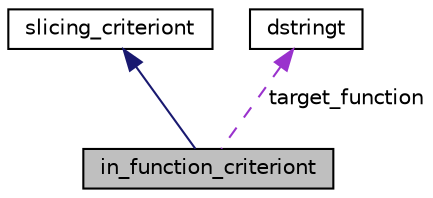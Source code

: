 digraph "in_function_criteriont"
{
 // LATEX_PDF_SIZE
  bgcolor="transparent";
  edge [fontname="Helvetica",fontsize="10",labelfontname="Helvetica",labelfontsize="10"];
  node [fontname="Helvetica",fontsize="10",shape=record];
  Node1 [label="in_function_criteriont",height=0.2,width=0.4,color="black", fillcolor="grey75", style="filled", fontcolor="black",tooltip=" "];
  Node2 -> Node1 [dir="back",color="midnightblue",fontsize="10",style="solid",fontname="Helvetica"];
  Node2 [label="slicing_criteriont",height=0.2,width=0.4,color="black",URL="$classslicing__criteriont.html",tooltip=" "];
  Node3 -> Node1 [dir="back",color="darkorchid3",fontsize="10",style="dashed",label=" target_function" ,fontname="Helvetica"];
  Node3 [label="dstringt",height=0.2,width=0.4,color="black",URL="$classdstringt.html",tooltip="dstringt has one field, an unsigned integer no which is an index into a static table of strings."];
}
